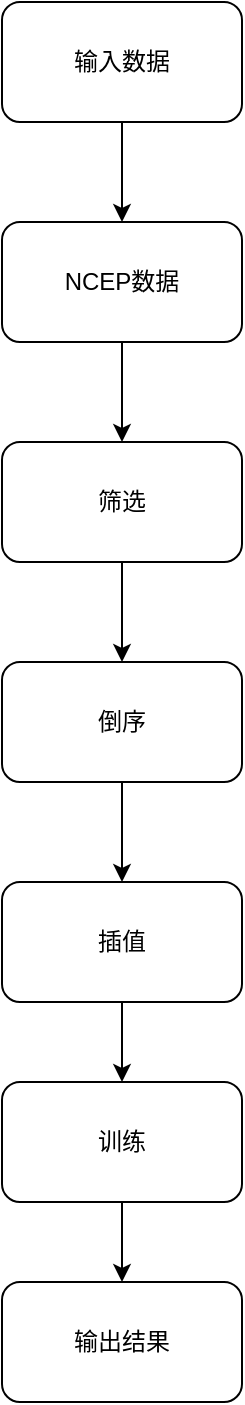 <mxfile version="21.6.8" type="github">
  <diagram name="第 1 页" id="aJr1CnVLMYaMSsSwnSS-">
    <mxGraphModel dx="996" dy="549" grid="1" gridSize="10" guides="1" tooltips="1" connect="1" arrows="1" fold="1" page="1" pageScale="1" pageWidth="827" pageHeight="1169" math="0" shadow="0">
      <root>
        <mxCell id="0" />
        <mxCell id="1" parent="0" />
        <mxCell id="PJUKhafEurz4zwJdsIPz-2" style="edgeStyle=orthogonalEdgeStyle;rounded=0;orthogonalLoop=1;jettySize=auto;html=1;exitX=0.5;exitY=1;exitDx=0;exitDy=0;" edge="1" parent="1" source="JNVkFdvc24gSdQckHeRq-1" target="JNVkFdvc24gSdQckHeRq-2">
          <mxGeometry relative="1" as="geometry" />
        </mxCell>
        <mxCell id="JNVkFdvc24gSdQckHeRq-1" value="输入数据" style="rounded=1;whiteSpace=wrap;html=1;" parent="1" vertex="1">
          <mxGeometry x="354" y="60" width="120" height="60" as="geometry" />
        </mxCell>
        <mxCell id="PJUKhafEurz4zwJdsIPz-3" style="edgeStyle=orthogonalEdgeStyle;rounded=0;orthogonalLoop=1;jettySize=auto;html=1;exitX=0.5;exitY=1;exitDx=0;exitDy=0;entryX=0.5;entryY=0;entryDx=0;entryDy=0;" edge="1" parent="1" source="JNVkFdvc24gSdQckHeRq-2" target="JNVkFdvc24gSdQckHeRq-3">
          <mxGeometry relative="1" as="geometry" />
        </mxCell>
        <mxCell id="JNVkFdvc24gSdQckHeRq-2" value="NCEP数据" style="rounded=1;whiteSpace=wrap;html=1;" parent="1" vertex="1">
          <mxGeometry x="354" y="170" width="120" height="60" as="geometry" />
        </mxCell>
        <mxCell id="PJUKhafEurz4zwJdsIPz-4" style="edgeStyle=orthogonalEdgeStyle;rounded=0;orthogonalLoop=1;jettySize=auto;html=1;exitX=0.5;exitY=1;exitDx=0;exitDy=0;" edge="1" parent="1" source="JNVkFdvc24gSdQckHeRq-3" target="JNVkFdvc24gSdQckHeRq-4">
          <mxGeometry relative="1" as="geometry" />
        </mxCell>
        <mxCell id="JNVkFdvc24gSdQckHeRq-3" value="筛选" style="rounded=1;whiteSpace=wrap;html=1;" parent="1" vertex="1">
          <mxGeometry x="354" y="280" width="120" height="60" as="geometry" />
        </mxCell>
        <mxCell id="PJUKhafEurz4zwJdsIPz-5" style="edgeStyle=orthogonalEdgeStyle;rounded=0;orthogonalLoop=1;jettySize=auto;html=1;exitX=0.5;exitY=1;exitDx=0;exitDy=0;entryX=0.5;entryY=0;entryDx=0;entryDy=0;" edge="1" parent="1" source="JNVkFdvc24gSdQckHeRq-4" target="JNVkFdvc24gSdQckHeRq-5">
          <mxGeometry relative="1" as="geometry" />
        </mxCell>
        <mxCell id="JNVkFdvc24gSdQckHeRq-4" value="倒序" style="rounded=1;whiteSpace=wrap;html=1;" parent="1" vertex="1">
          <mxGeometry x="354" y="390" width="120" height="60" as="geometry" />
        </mxCell>
        <mxCell id="PJUKhafEurz4zwJdsIPz-6" style="edgeStyle=orthogonalEdgeStyle;rounded=0;orthogonalLoop=1;jettySize=auto;html=1;exitX=0.5;exitY=1;exitDx=0;exitDy=0;" edge="1" parent="1" source="JNVkFdvc24gSdQckHeRq-5" target="JNVkFdvc24gSdQckHeRq-6">
          <mxGeometry relative="1" as="geometry" />
        </mxCell>
        <mxCell id="JNVkFdvc24gSdQckHeRq-5" value="插值" style="rounded=1;whiteSpace=wrap;html=1;" parent="1" vertex="1">
          <mxGeometry x="354" y="500" width="120" height="60" as="geometry" />
        </mxCell>
        <mxCell id="PJUKhafEurz4zwJdsIPz-8" style="edgeStyle=orthogonalEdgeStyle;rounded=0;orthogonalLoop=1;jettySize=auto;html=1;exitX=0.5;exitY=1;exitDx=0;exitDy=0;" edge="1" parent="1" source="JNVkFdvc24gSdQckHeRq-6" target="PJUKhafEurz4zwJdsIPz-7">
          <mxGeometry relative="1" as="geometry" />
        </mxCell>
        <mxCell id="JNVkFdvc24gSdQckHeRq-6" value="训练" style="rounded=1;whiteSpace=wrap;html=1;" parent="1" vertex="1">
          <mxGeometry x="354" y="600" width="120" height="60" as="geometry" />
        </mxCell>
        <mxCell id="PJUKhafEurz4zwJdsIPz-7" value="输出结果" style="rounded=1;whiteSpace=wrap;html=1;" vertex="1" parent="1">
          <mxGeometry x="354" y="700" width="120" height="60" as="geometry" />
        </mxCell>
      </root>
    </mxGraphModel>
  </diagram>
</mxfile>

